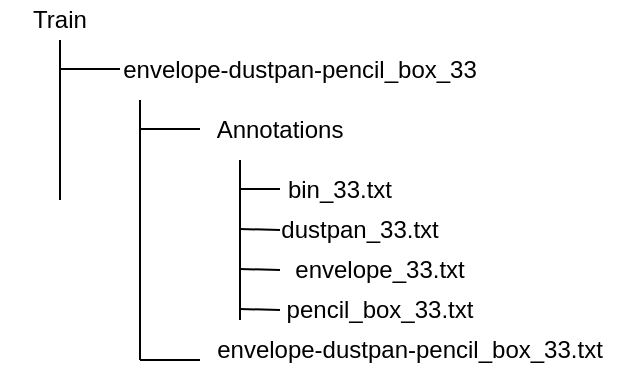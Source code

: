 <mxfile version="21.1.0" type="github">
  <diagram name="Page-1" id="m-UiSAP-EDX-M9zhx-DA">
    <mxGraphModel dx="1050" dy="581" grid="1" gridSize="10" guides="1" tooltips="1" connect="1" arrows="1" fold="1" page="1" pageScale="1" pageWidth="850" pageHeight="1100" math="0" shadow="0">
      <root>
        <mxCell id="0" />
        <mxCell id="1" parent="0" />
        <mxCell id="VCCQtsykkVx1e9-4fPse-1" value="Train" style="text;html=1;strokeColor=none;fillColor=none;align=center;verticalAlign=middle;whiteSpace=wrap;rounded=0;" vertex="1" parent="1">
          <mxGeometry x="110" y="350" width="60" height="20" as="geometry" />
        </mxCell>
        <mxCell id="VCCQtsykkVx1e9-4fPse-2" value="" style="endArrow=none;html=1;rounded=0;" edge="1" parent="1">
          <mxGeometry width="50" height="50" relative="1" as="geometry">
            <mxPoint x="140" y="450" as="sourcePoint" />
            <mxPoint x="140" y="370" as="targetPoint" />
          </mxGeometry>
        </mxCell>
        <mxCell id="VCCQtsykkVx1e9-4fPse-3" value="" style="endArrow=none;html=1;rounded=0;" edge="1" parent="1">
          <mxGeometry width="50" height="50" relative="1" as="geometry">
            <mxPoint x="140" y="384.5" as="sourcePoint" />
            <mxPoint x="170" y="384.5" as="targetPoint" />
          </mxGeometry>
        </mxCell>
        <mxCell id="VCCQtsykkVx1e9-4fPse-6" value="envelope-dustpan-pencil_box_33" style="text;html=1;strokeColor=none;fillColor=none;align=center;verticalAlign=middle;whiteSpace=wrap;rounded=0;" vertex="1" parent="1">
          <mxGeometry x="150" y="370" width="220" height="30" as="geometry" />
        </mxCell>
        <mxCell id="VCCQtsykkVx1e9-4fPse-13" value="" style="endArrow=none;html=1;rounded=0;" edge="1" parent="1">
          <mxGeometry width="50" height="50" relative="1" as="geometry">
            <mxPoint x="180" y="530" as="sourcePoint" />
            <mxPoint x="180" y="400" as="targetPoint" />
          </mxGeometry>
        </mxCell>
        <mxCell id="VCCQtsykkVx1e9-4fPse-14" value="" style="endArrow=none;html=1;rounded=0;" edge="1" parent="1">
          <mxGeometry width="50" height="50" relative="1" as="geometry">
            <mxPoint x="180" y="414.5" as="sourcePoint" />
            <mxPoint x="210" y="414.5" as="targetPoint" />
          </mxGeometry>
        </mxCell>
        <mxCell id="VCCQtsykkVx1e9-4fPse-15" value="Annotations" style="text;html=1;strokeColor=none;fillColor=none;align=center;verticalAlign=middle;whiteSpace=wrap;rounded=0;" vertex="1" parent="1">
          <mxGeometry x="220" y="400" width="60" height="30" as="geometry" />
        </mxCell>
        <mxCell id="VCCQtsykkVx1e9-4fPse-17" value="" style="endArrow=none;html=1;rounded=0;" edge="1" parent="1">
          <mxGeometry width="50" height="50" relative="1" as="geometry">
            <mxPoint x="230" y="510" as="sourcePoint" />
            <mxPoint x="230" y="430" as="targetPoint" />
            <Array as="points" />
          </mxGeometry>
        </mxCell>
        <mxCell id="VCCQtsykkVx1e9-4fPse-18" value="bin_33.txt" style="text;html=1;strokeColor=none;fillColor=none;align=center;verticalAlign=middle;whiteSpace=wrap;rounded=0;" vertex="1" parent="1">
          <mxGeometry x="250" y="430" width="60" height="30" as="geometry" />
        </mxCell>
        <mxCell id="VCCQtsykkVx1e9-4fPse-19" value="dustpan_33.txt" style="text;html=1;strokeColor=none;fillColor=none;align=center;verticalAlign=middle;whiteSpace=wrap;rounded=0;" vertex="1" parent="1">
          <mxGeometry x="260" y="450" width="60" height="30" as="geometry" />
        </mxCell>
        <mxCell id="VCCQtsykkVx1e9-4fPse-20" value="envelope_33.txt" style="text;html=1;strokeColor=none;fillColor=none;align=center;verticalAlign=middle;whiteSpace=wrap;rounded=0;" vertex="1" parent="1">
          <mxGeometry x="270" y="470" width="60" height="30" as="geometry" />
        </mxCell>
        <mxCell id="VCCQtsykkVx1e9-4fPse-21" value="pencil_box_33.txt" style="text;html=1;strokeColor=none;fillColor=none;align=center;verticalAlign=middle;whiteSpace=wrap;rounded=0;" vertex="1" parent="1">
          <mxGeometry x="270" y="490" width="60" height="30" as="geometry" />
        </mxCell>
        <mxCell id="VCCQtsykkVx1e9-4fPse-26" value="" style="endArrow=none;html=1;rounded=0;" edge="1" parent="1">
          <mxGeometry width="50" height="50" relative="1" as="geometry">
            <mxPoint x="230" y="444.5" as="sourcePoint" />
            <mxPoint x="250" y="444.5" as="targetPoint" />
          </mxGeometry>
        </mxCell>
        <mxCell id="VCCQtsykkVx1e9-4fPse-27" value="" style="endArrow=none;html=1;rounded=0;" edge="1" parent="1">
          <mxGeometry width="50" height="50" relative="1" as="geometry">
            <mxPoint x="230" y="464.5" as="sourcePoint" />
            <mxPoint x="250" y="465" as="targetPoint" />
          </mxGeometry>
        </mxCell>
        <mxCell id="VCCQtsykkVx1e9-4fPse-28" value="" style="endArrow=none;html=1;rounded=0;" edge="1" parent="1">
          <mxGeometry width="50" height="50" relative="1" as="geometry">
            <mxPoint x="230" y="484.5" as="sourcePoint" />
            <mxPoint x="250" y="485" as="targetPoint" />
          </mxGeometry>
        </mxCell>
        <mxCell id="VCCQtsykkVx1e9-4fPse-29" value="" style="endArrow=none;html=1;rounded=0;" edge="1" parent="1">
          <mxGeometry width="50" height="50" relative="1" as="geometry">
            <mxPoint x="230" y="504.5" as="sourcePoint" />
            <mxPoint x="250" y="505" as="targetPoint" />
          </mxGeometry>
        </mxCell>
        <mxCell id="VCCQtsykkVx1e9-4fPse-30" value="" style="endArrow=none;html=1;rounded=0;" edge="1" parent="1">
          <mxGeometry width="50" height="50" relative="1" as="geometry">
            <mxPoint x="180" y="530" as="sourcePoint" />
            <mxPoint x="210" y="530" as="targetPoint" />
          </mxGeometry>
        </mxCell>
        <mxCell id="VCCQtsykkVx1e9-4fPse-31" value="envelope-dustpan-pencil_box_33.txt" style="text;html=1;strokeColor=none;fillColor=none;align=center;verticalAlign=middle;whiteSpace=wrap;rounded=0;" vertex="1" parent="1">
          <mxGeometry x="200" y="510" width="230" height="30" as="geometry" />
        </mxCell>
      </root>
    </mxGraphModel>
  </diagram>
</mxfile>
